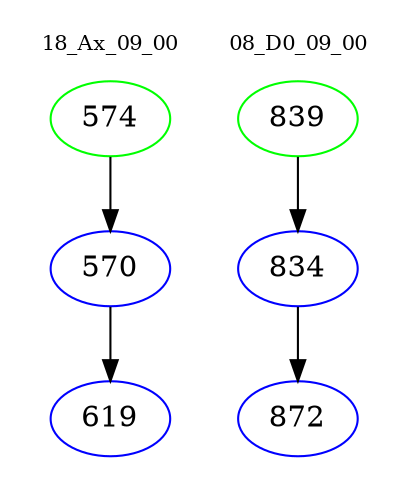 digraph{
subgraph cluster_0 {
color = white
label = "18_Ax_09_00";
fontsize=10;
T0_574 [label="574", color="green"]
T0_574 -> T0_570 [color="black"]
T0_570 [label="570", color="blue"]
T0_570 -> T0_619 [color="black"]
T0_619 [label="619", color="blue"]
}
subgraph cluster_1 {
color = white
label = "08_D0_09_00";
fontsize=10;
T1_839 [label="839", color="green"]
T1_839 -> T1_834 [color="black"]
T1_834 [label="834", color="blue"]
T1_834 -> T1_872 [color="black"]
T1_872 [label="872", color="blue"]
}
}
